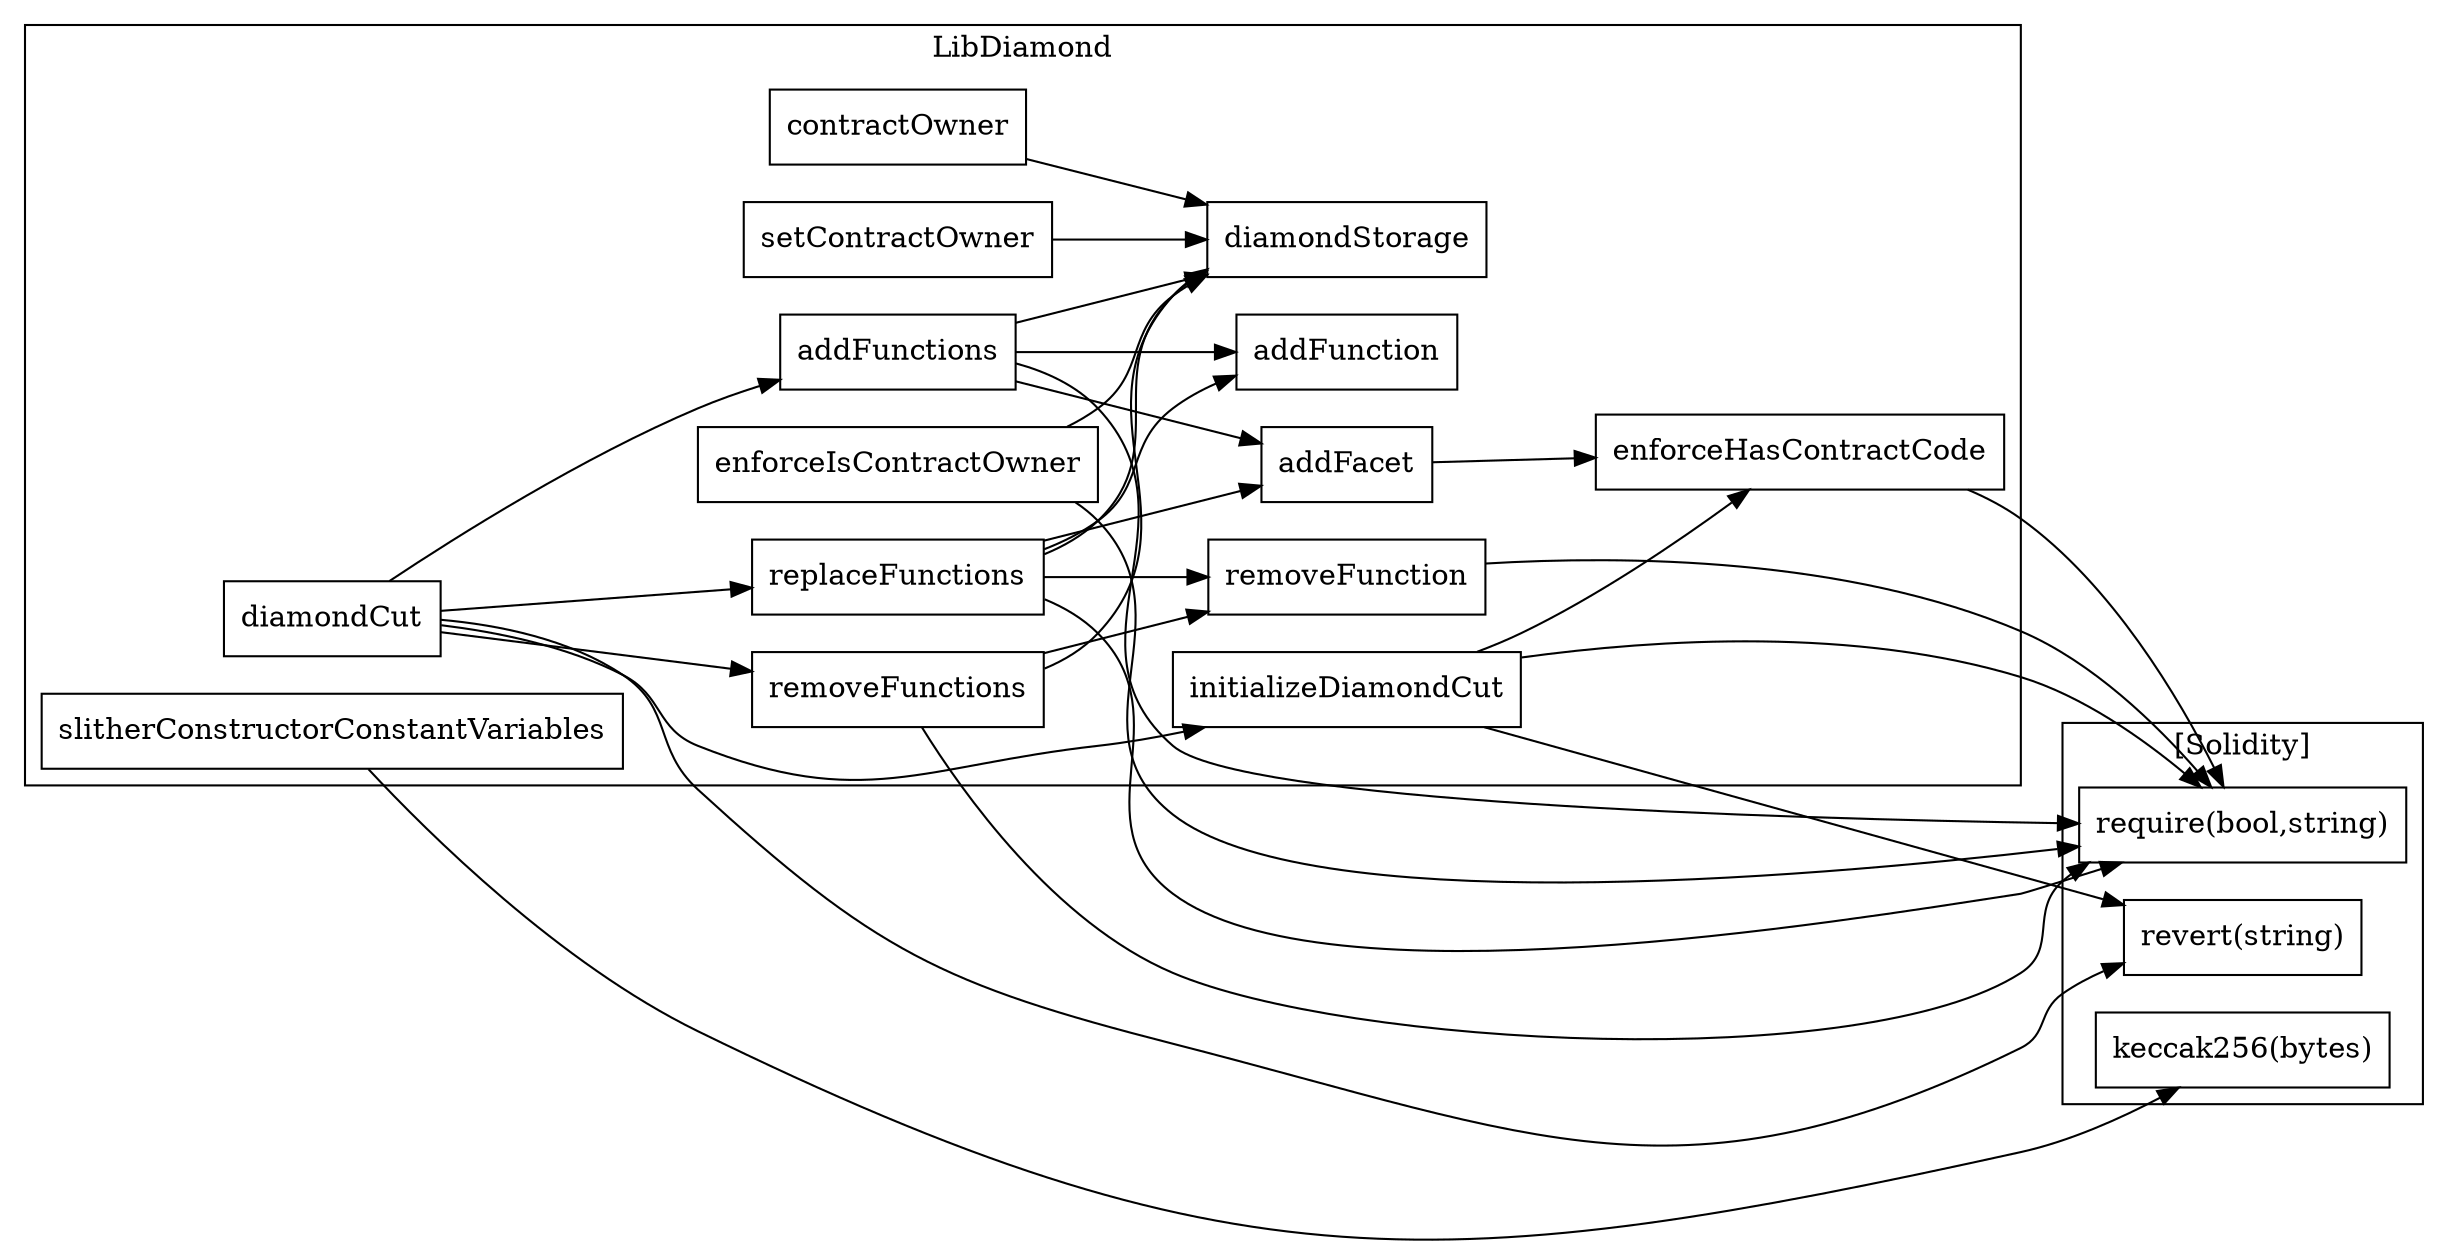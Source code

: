strict digraph {
rankdir="LR"
node [shape=box]
subgraph cluster_907_LibDiamond {
label = "LibDiamond"
"907_addFacet" [label="addFacet"]
"907_addFunctions" [label="addFunctions"]
"907_diamondStorage" [label="diamondStorage"]
"907_enforceHasContractCode" [label="enforceHasContractCode"]
"907_addFunction" [label="addFunction"]
"907_setContractOwner" [label="setContractOwner"]
"907_enforceIsContractOwner" [label="enforceIsContractOwner"]
"907_removeFunctions" [label="removeFunctions"]
"907_replaceFunctions" [label="replaceFunctions"]
"907_contractOwner" [label="contractOwner"]
"907_removeFunction" [label="removeFunction"]
"907_initializeDiamondCut" [label="initializeDiamondCut"]
"907_slitherConstructorConstantVariables" [label="slitherConstructorConstantVariables"]
"907_diamondCut" [label="diamondCut"]
"907_removeFunctions" -> "907_diamondStorage"
"907_diamondCut" -> "907_removeFunctions"
"907_setContractOwner" -> "907_diamondStorage"
"907_diamondCut" -> "907_initializeDiamondCut"
"907_replaceFunctions" -> "907_diamondStorage"
"907_replaceFunctions" -> "907_addFunction"
"907_replaceFunctions" -> "907_addFacet"
"907_addFacet" -> "907_enforceHasContractCode"
"907_initializeDiamondCut" -> "907_enforceHasContractCode"
"907_enforceIsContractOwner" -> "907_diamondStorage"
"907_addFunctions" -> "907_diamondStorage"
"907_addFunctions" -> "907_addFacet"
"907_addFunctions" -> "907_addFunction"
"907_diamondCut" -> "907_replaceFunctions"
"907_removeFunctions" -> "907_removeFunction"
"907_diamondCut" -> "907_addFunctions"
"907_replaceFunctions" -> "907_removeFunction"
"907_contractOwner" -> "907_diamondStorage"
}subgraph cluster_solidity {
label = "[Solidity]"
"keccak256(bytes)" 
"require(bool,string)" 
"revert(string)" 
"907_addFunctions" -> "require(bool,string)"
"907_diamondCut" -> "revert(string)"
"907_enforceIsContractOwner" -> "require(bool,string)"
"907_removeFunctions" -> "require(bool,string)"
"907_enforceHasContractCode" -> "require(bool,string)"
"907_slitherConstructorConstantVariables" -> "keccak256(bytes)"
"907_removeFunction" -> "require(bool,string)"
"907_initializeDiamondCut" -> "require(bool,string)"
"907_initializeDiamondCut" -> "revert(string)"
"907_replaceFunctions" -> "require(bool,string)"
}
}